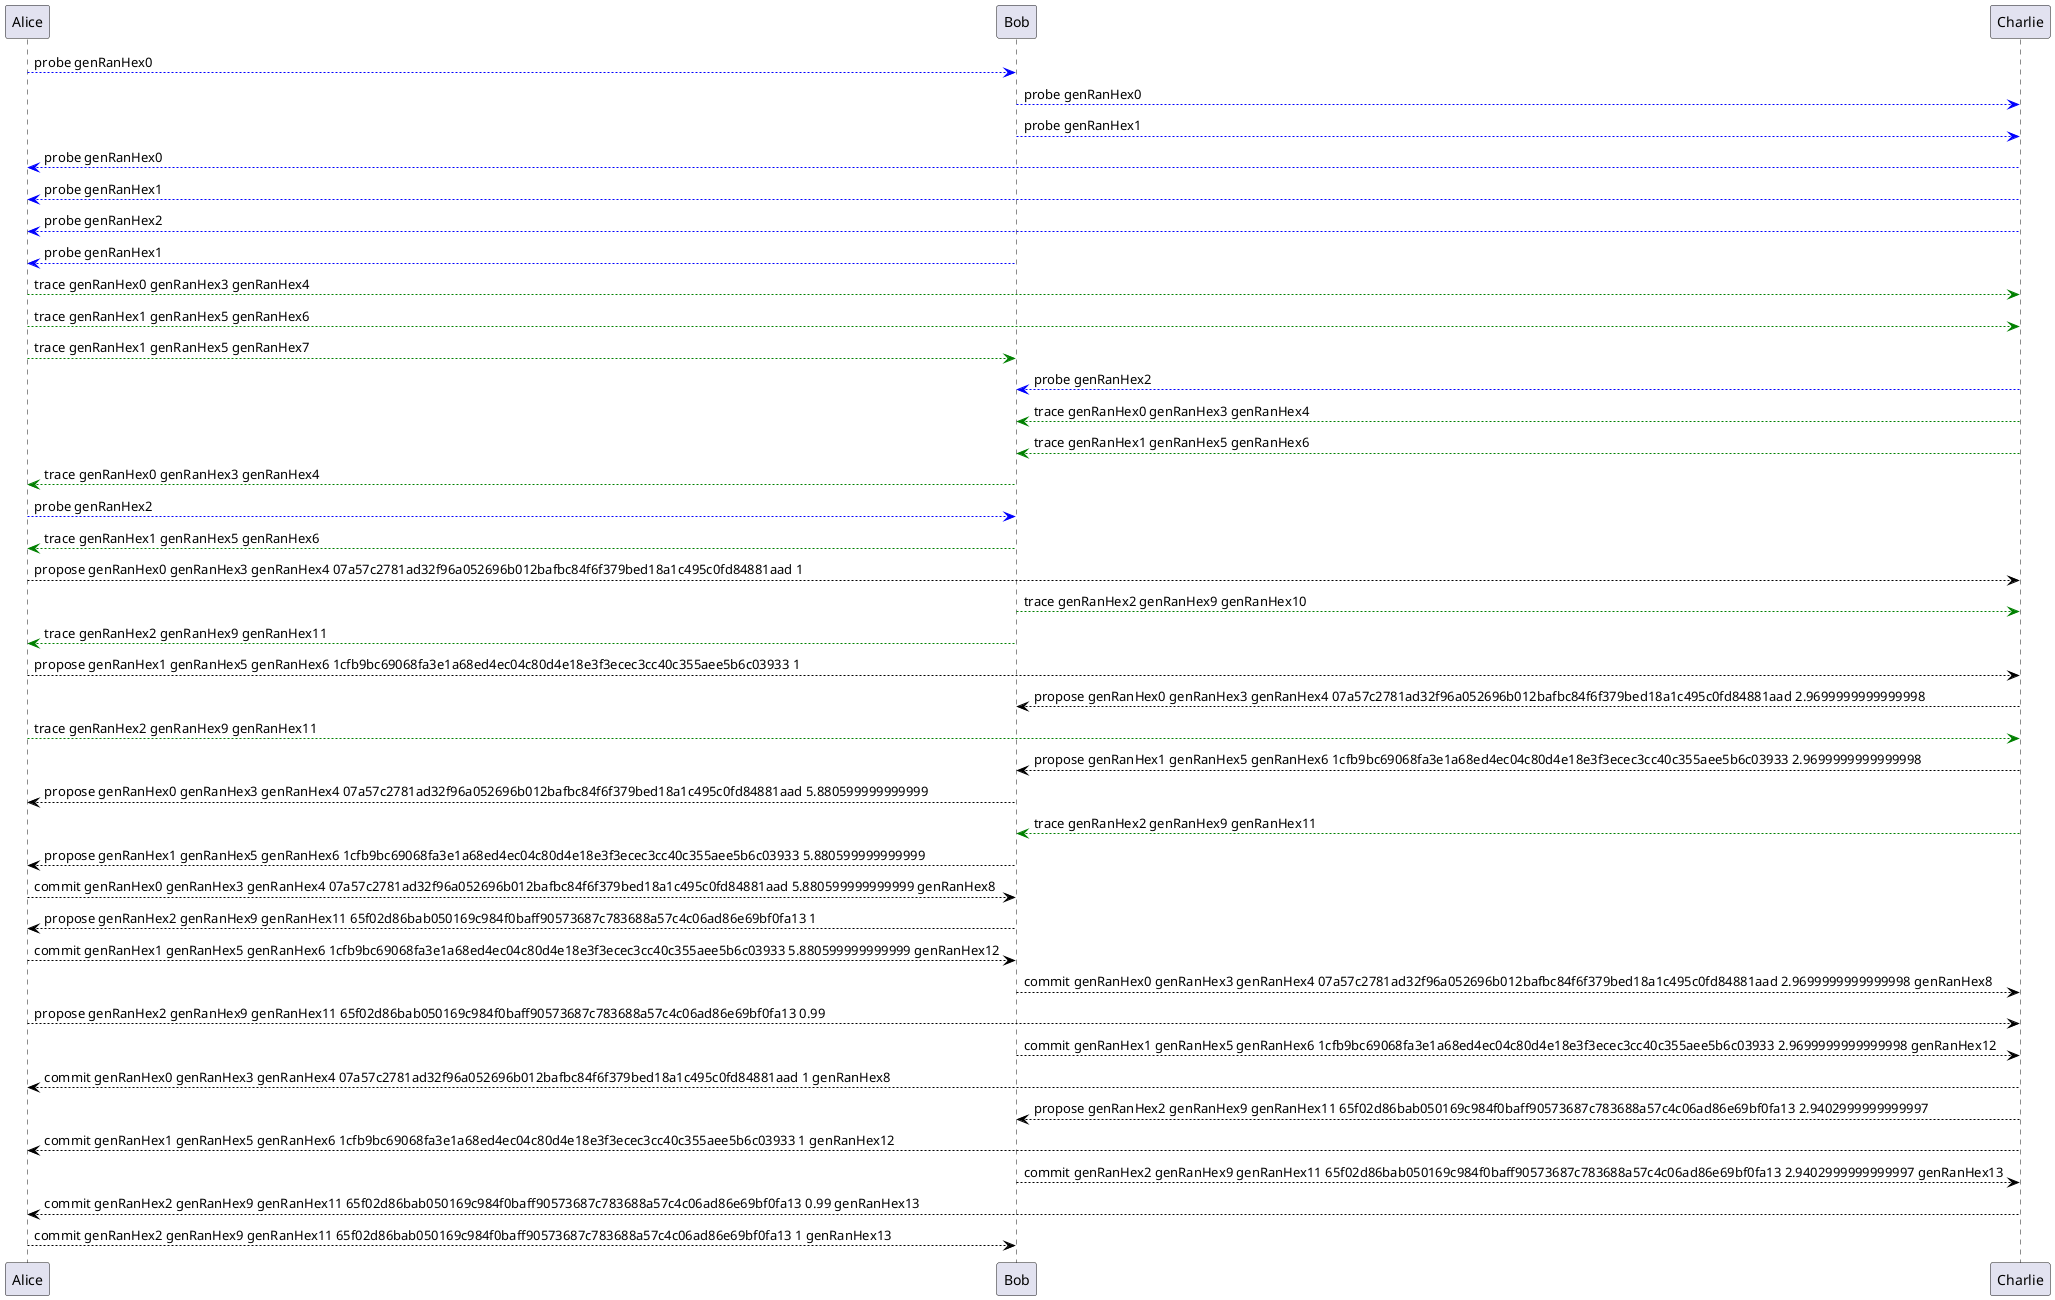 @startuml messages
Alice -[#blue]-> Bob: probe genRanHex0
Bob -[#blue]-> Charlie: probe genRanHex0
Bob -[#blue]-> Charlie: probe genRanHex1
Charlie -[#blue]-> Alice: probe genRanHex0
Charlie -[#blue]-> Alice: probe genRanHex1
Charlie -[#blue]-> Alice: probe genRanHex2
Bob -[#blue]-> Alice: probe genRanHex1
Alice -[#green]-> Charlie: trace genRanHex0 genRanHex3 genRanHex4
Alice -[#green]-> Charlie: trace genRanHex1 genRanHex5 genRanHex6
Alice -[#green]-> Bob: trace genRanHex1 genRanHex5 genRanHex7
Charlie -[#blue]-> Bob: probe genRanHex2
Charlie -[#green]-> Bob: trace genRanHex0 genRanHex3 genRanHex4
Charlie -[#green]-> Bob: trace genRanHex1 genRanHex5 genRanHex6
Bob -[#green]-> Alice: trace genRanHex0 genRanHex3 genRanHex4
Alice -[#blue]-> Bob: probe genRanHex2
Bob -[#green]-> Alice: trace genRanHex1 genRanHex5 genRanHex6
Alice -[#black]-> Charlie: propose genRanHex0 genRanHex3 genRanHex4 07a57c2781ad32f96a052696b012bafbc84f6f379bed18a1c495c0fd84881aad 1
Bob -[#green]-> Charlie: trace genRanHex2 genRanHex9 genRanHex10
Bob -[#green]-> Alice: trace genRanHex2 genRanHex9 genRanHex11
Alice -[#black]-> Charlie: propose genRanHex1 genRanHex5 genRanHex6 1cfb9bc69068fa3e1a68ed4ec04c80d4e18e3f3ecec3cc40c355aee5b6c03933 1
Charlie -[#black]-> Bob: propose genRanHex0 genRanHex3 genRanHex4 07a57c2781ad32f96a052696b012bafbc84f6f379bed18a1c495c0fd84881aad 2.9699999999999998
Alice -[#green]-> Charlie: trace genRanHex2 genRanHex9 genRanHex11
Charlie -[#black]-> Bob: propose genRanHex1 genRanHex5 genRanHex6 1cfb9bc69068fa3e1a68ed4ec04c80d4e18e3f3ecec3cc40c355aee5b6c03933 2.9699999999999998
Bob -[#black]-> Alice: propose genRanHex0 genRanHex3 genRanHex4 07a57c2781ad32f96a052696b012bafbc84f6f379bed18a1c495c0fd84881aad 5.880599999999999
Charlie -[#green]-> Bob: trace genRanHex2 genRanHex9 genRanHex11
Bob -[#black]-> Alice: propose genRanHex1 genRanHex5 genRanHex6 1cfb9bc69068fa3e1a68ed4ec04c80d4e18e3f3ecec3cc40c355aee5b6c03933 5.880599999999999
Alice -[#black]-> Bob: commit genRanHex0 genRanHex3 genRanHex4 07a57c2781ad32f96a052696b012bafbc84f6f379bed18a1c495c0fd84881aad 5.880599999999999 genRanHex8
Bob -[#black]-> Alice: propose genRanHex2 genRanHex9 genRanHex11 65f02d86bab050169c984f0baff90573687c783688a57c4c06ad86e69bf0fa13 1
Alice -[#black]-> Bob: commit genRanHex1 genRanHex5 genRanHex6 1cfb9bc69068fa3e1a68ed4ec04c80d4e18e3f3ecec3cc40c355aee5b6c03933 5.880599999999999 genRanHex12
Bob -[#black]-> Charlie: commit genRanHex0 genRanHex3 genRanHex4 07a57c2781ad32f96a052696b012bafbc84f6f379bed18a1c495c0fd84881aad 2.9699999999999998 genRanHex8
Alice -[#black]-> Charlie: propose genRanHex2 genRanHex9 genRanHex11 65f02d86bab050169c984f0baff90573687c783688a57c4c06ad86e69bf0fa13 0.99
Bob -[#black]-> Charlie: commit genRanHex1 genRanHex5 genRanHex6 1cfb9bc69068fa3e1a68ed4ec04c80d4e18e3f3ecec3cc40c355aee5b6c03933 2.9699999999999998 genRanHex12
Charlie -[#black]-> Alice: commit genRanHex0 genRanHex3 genRanHex4 07a57c2781ad32f96a052696b012bafbc84f6f379bed18a1c495c0fd84881aad 1 genRanHex8
Charlie -[#black]-> Bob: propose genRanHex2 genRanHex9 genRanHex11 65f02d86bab050169c984f0baff90573687c783688a57c4c06ad86e69bf0fa13 2.9402999999999997
Charlie -[#black]-> Alice: commit genRanHex1 genRanHex5 genRanHex6 1cfb9bc69068fa3e1a68ed4ec04c80d4e18e3f3ecec3cc40c355aee5b6c03933 1 genRanHex12
Bob -[#black]-> Charlie: commit genRanHex2 genRanHex9 genRanHex11 65f02d86bab050169c984f0baff90573687c783688a57c4c06ad86e69bf0fa13 2.9402999999999997 genRanHex13
Charlie -[#black]-> Alice: commit genRanHex2 genRanHex9 genRanHex11 65f02d86bab050169c984f0baff90573687c783688a57c4c06ad86e69bf0fa13 0.99 genRanHex13
Alice -[#black]-> Bob: commit genRanHex2 genRanHex9 genRanHex11 65f02d86bab050169c984f0baff90573687c783688a57c4c06ad86e69bf0fa13 1 genRanHex13
@enduml